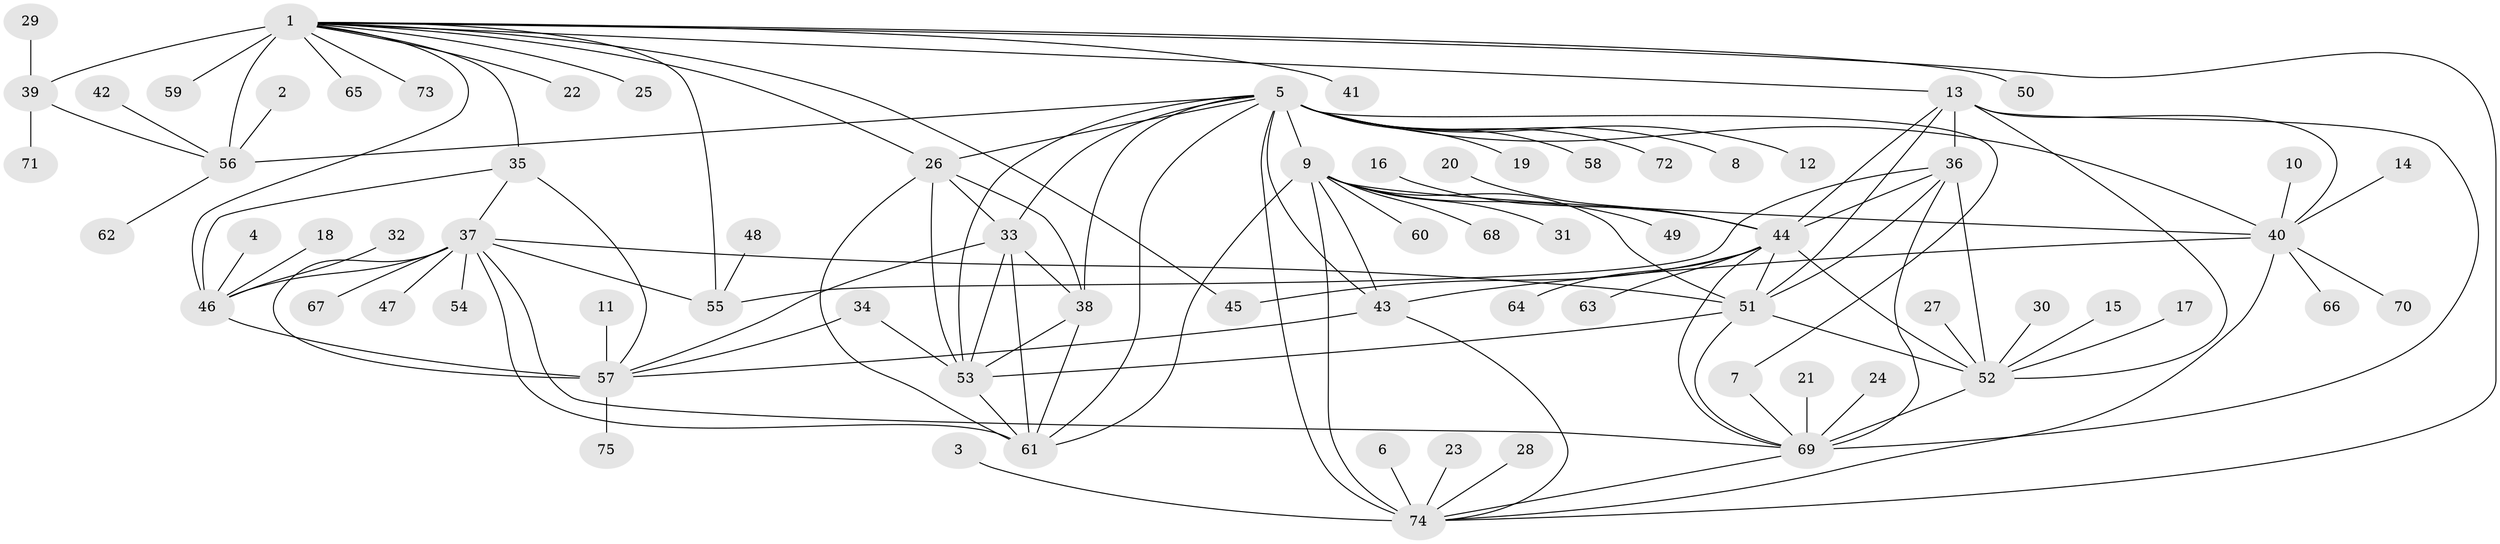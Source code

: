 // original degree distribution, {13: 0.02054794520547945, 8: 0.06164383561643835, 12: 0.02054794520547945, 9: 0.03424657534246575, 7: 0.03424657534246575, 10: 0.02054794520547945, 6: 0.0136986301369863, 11: 0.0273972602739726, 14: 0.00684931506849315, 2: 0.17123287671232876, 1: 0.547945205479452, 3: 0.0273972602739726, 4: 0.00684931506849315, 5: 0.00684931506849315}
// Generated by graph-tools (version 1.1) at 2025/50/03/09/25 03:50:38]
// undirected, 75 vertices, 122 edges
graph export_dot {
graph [start="1"]
  node [color=gray90,style=filled];
  1;
  2;
  3;
  4;
  5;
  6;
  7;
  8;
  9;
  10;
  11;
  12;
  13;
  14;
  15;
  16;
  17;
  18;
  19;
  20;
  21;
  22;
  23;
  24;
  25;
  26;
  27;
  28;
  29;
  30;
  31;
  32;
  33;
  34;
  35;
  36;
  37;
  38;
  39;
  40;
  41;
  42;
  43;
  44;
  45;
  46;
  47;
  48;
  49;
  50;
  51;
  52;
  53;
  54;
  55;
  56;
  57;
  58;
  59;
  60;
  61;
  62;
  63;
  64;
  65;
  66;
  67;
  68;
  69;
  70;
  71;
  72;
  73;
  74;
  75;
  1 -- 13 [weight=1.0];
  1 -- 22 [weight=1.0];
  1 -- 25 [weight=1.0];
  1 -- 26 [weight=1.0];
  1 -- 35 [weight=1.0];
  1 -- 39 [weight=8.0];
  1 -- 41 [weight=1.0];
  1 -- 45 [weight=1.0];
  1 -- 46 [weight=1.0];
  1 -- 50 [weight=1.0];
  1 -- 55 [weight=1.0];
  1 -- 56 [weight=4.0];
  1 -- 59 [weight=1.0];
  1 -- 65 [weight=1.0];
  1 -- 73 [weight=1.0];
  1 -- 74 [weight=1.0];
  2 -- 56 [weight=1.0];
  3 -- 74 [weight=1.0];
  4 -- 46 [weight=1.0];
  5 -- 7 [weight=1.0];
  5 -- 8 [weight=1.0];
  5 -- 9 [weight=3.0];
  5 -- 12 [weight=1.0];
  5 -- 19 [weight=1.0];
  5 -- 26 [weight=2.0];
  5 -- 33 [weight=1.0];
  5 -- 38 [weight=1.0];
  5 -- 40 [weight=1.0];
  5 -- 43 [weight=1.0];
  5 -- 53 [weight=1.0];
  5 -- 56 [weight=1.0];
  5 -- 58 [weight=1.0];
  5 -- 61 [weight=1.0];
  5 -- 72 [weight=1.0];
  5 -- 74 [weight=1.0];
  6 -- 74 [weight=1.0];
  7 -- 69 [weight=1.0];
  9 -- 31 [weight=1.0];
  9 -- 40 [weight=3.0];
  9 -- 43 [weight=3.0];
  9 -- 49 [weight=1.0];
  9 -- 51 [weight=1.0];
  9 -- 60 [weight=1.0];
  9 -- 61 [weight=1.0];
  9 -- 68 [weight=1.0];
  9 -- 74 [weight=3.0];
  10 -- 40 [weight=1.0];
  11 -- 57 [weight=1.0];
  13 -- 36 [weight=1.0];
  13 -- 40 [weight=1.0];
  13 -- 44 [weight=1.0];
  13 -- 51 [weight=1.0];
  13 -- 52 [weight=2.0];
  13 -- 69 [weight=1.0];
  14 -- 40 [weight=1.0];
  15 -- 52 [weight=1.0];
  16 -- 44 [weight=1.0];
  17 -- 52 [weight=1.0];
  18 -- 46 [weight=1.0];
  20 -- 44 [weight=1.0];
  21 -- 69 [weight=1.0];
  23 -- 74 [weight=1.0];
  24 -- 69 [weight=1.0];
  26 -- 33 [weight=2.0];
  26 -- 38 [weight=2.0];
  26 -- 53 [weight=2.0];
  26 -- 61 [weight=2.0];
  27 -- 52 [weight=1.0];
  28 -- 74 [weight=1.0];
  29 -- 39 [weight=1.0];
  30 -- 52 [weight=1.0];
  32 -- 46 [weight=1.0];
  33 -- 38 [weight=1.0];
  33 -- 53 [weight=1.0];
  33 -- 57 [weight=1.0];
  33 -- 61 [weight=1.0];
  34 -- 53 [weight=1.0];
  34 -- 57 [weight=1.0];
  35 -- 37 [weight=2.0];
  35 -- 46 [weight=1.0];
  35 -- 57 [weight=3.0];
  36 -- 44 [weight=1.0];
  36 -- 51 [weight=1.0];
  36 -- 52 [weight=2.0];
  36 -- 55 [weight=1.0];
  36 -- 69 [weight=1.0];
  37 -- 46 [weight=2.0];
  37 -- 47 [weight=1.0];
  37 -- 51 [weight=1.0];
  37 -- 54 [weight=1.0];
  37 -- 55 [weight=1.0];
  37 -- 57 [weight=6.0];
  37 -- 61 [weight=1.0];
  37 -- 67 [weight=1.0];
  37 -- 69 [weight=1.0];
  38 -- 53 [weight=1.0];
  38 -- 61 [weight=1.0];
  39 -- 56 [weight=2.0];
  39 -- 71 [weight=1.0];
  40 -- 43 [weight=1.0];
  40 -- 66 [weight=1.0];
  40 -- 70 [weight=1.0];
  40 -- 74 [weight=1.0];
  42 -- 56 [weight=1.0];
  43 -- 57 [weight=1.0];
  43 -- 74 [weight=1.0];
  44 -- 45 [weight=1.0];
  44 -- 51 [weight=1.0];
  44 -- 52 [weight=2.0];
  44 -- 63 [weight=1.0];
  44 -- 64 [weight=1.0];
  44 -- 69 [weight=1.0];
  46 -- 57 [weight=3.0];
  48 -- 55 [weight=1.0];
  51 -- 52 [weight=2.0];
  51 -- 53 [weight=1.0];
  51 -- 69 [weight=1.0];
  52 -- 69 [weight=2.0];
  53 -- 61 [weight=1.0];
  56 -- 62 [weight=1.0];
  57 -- 75 [weight=1.0];
  69 -- 74 [weight=1.0];
}
